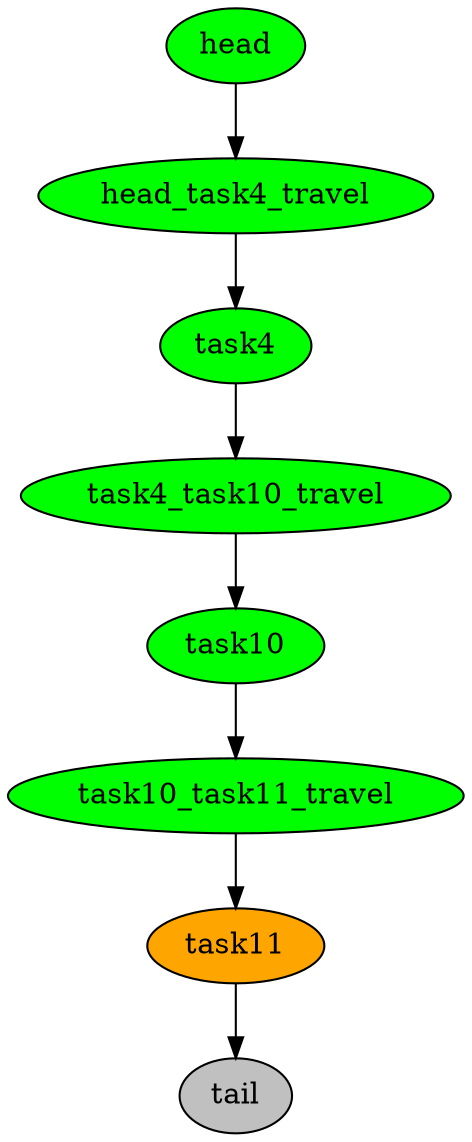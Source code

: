 digraph timeline {
head[label="head",style=filled,fillcolor=green,fontcolor=black];
head_task4_travel[label="head_task4_travel",style=filled,fillcolor=green,fontcolor=black];
task4[label="task4",style=filled,fillcolor=green,fontcolor=black];
task4_task10_travel[label="task4_task10_travel",style=filled,fillcolor=green,fontcolor=black];
task10[label="task10",style=filled,fillcolor=green,fontcolor=black];
task10_task11_travel[label="task10_task11_travel",style=filled,fillcolor=green,fontcolor=black];
task11[label="task11",style=filled,fillcolor=orange,fontcolor=black];
tail[label="tail",style=filled,fillcolor=gray,fontcolor=black];
"head"->"head_task4_travel"[color=black];
"head_task4_travel"->"task4"[color=black];
"task4"->"task4_task10_travel"[color=black];
"task4_task10_travel"->"task10"[color=black];
"task10"->"task10_task11_travel"[color=black];
"task10_task11_travel"->"task11"[color=black];
"task11"->"tail"[color=black];
}
